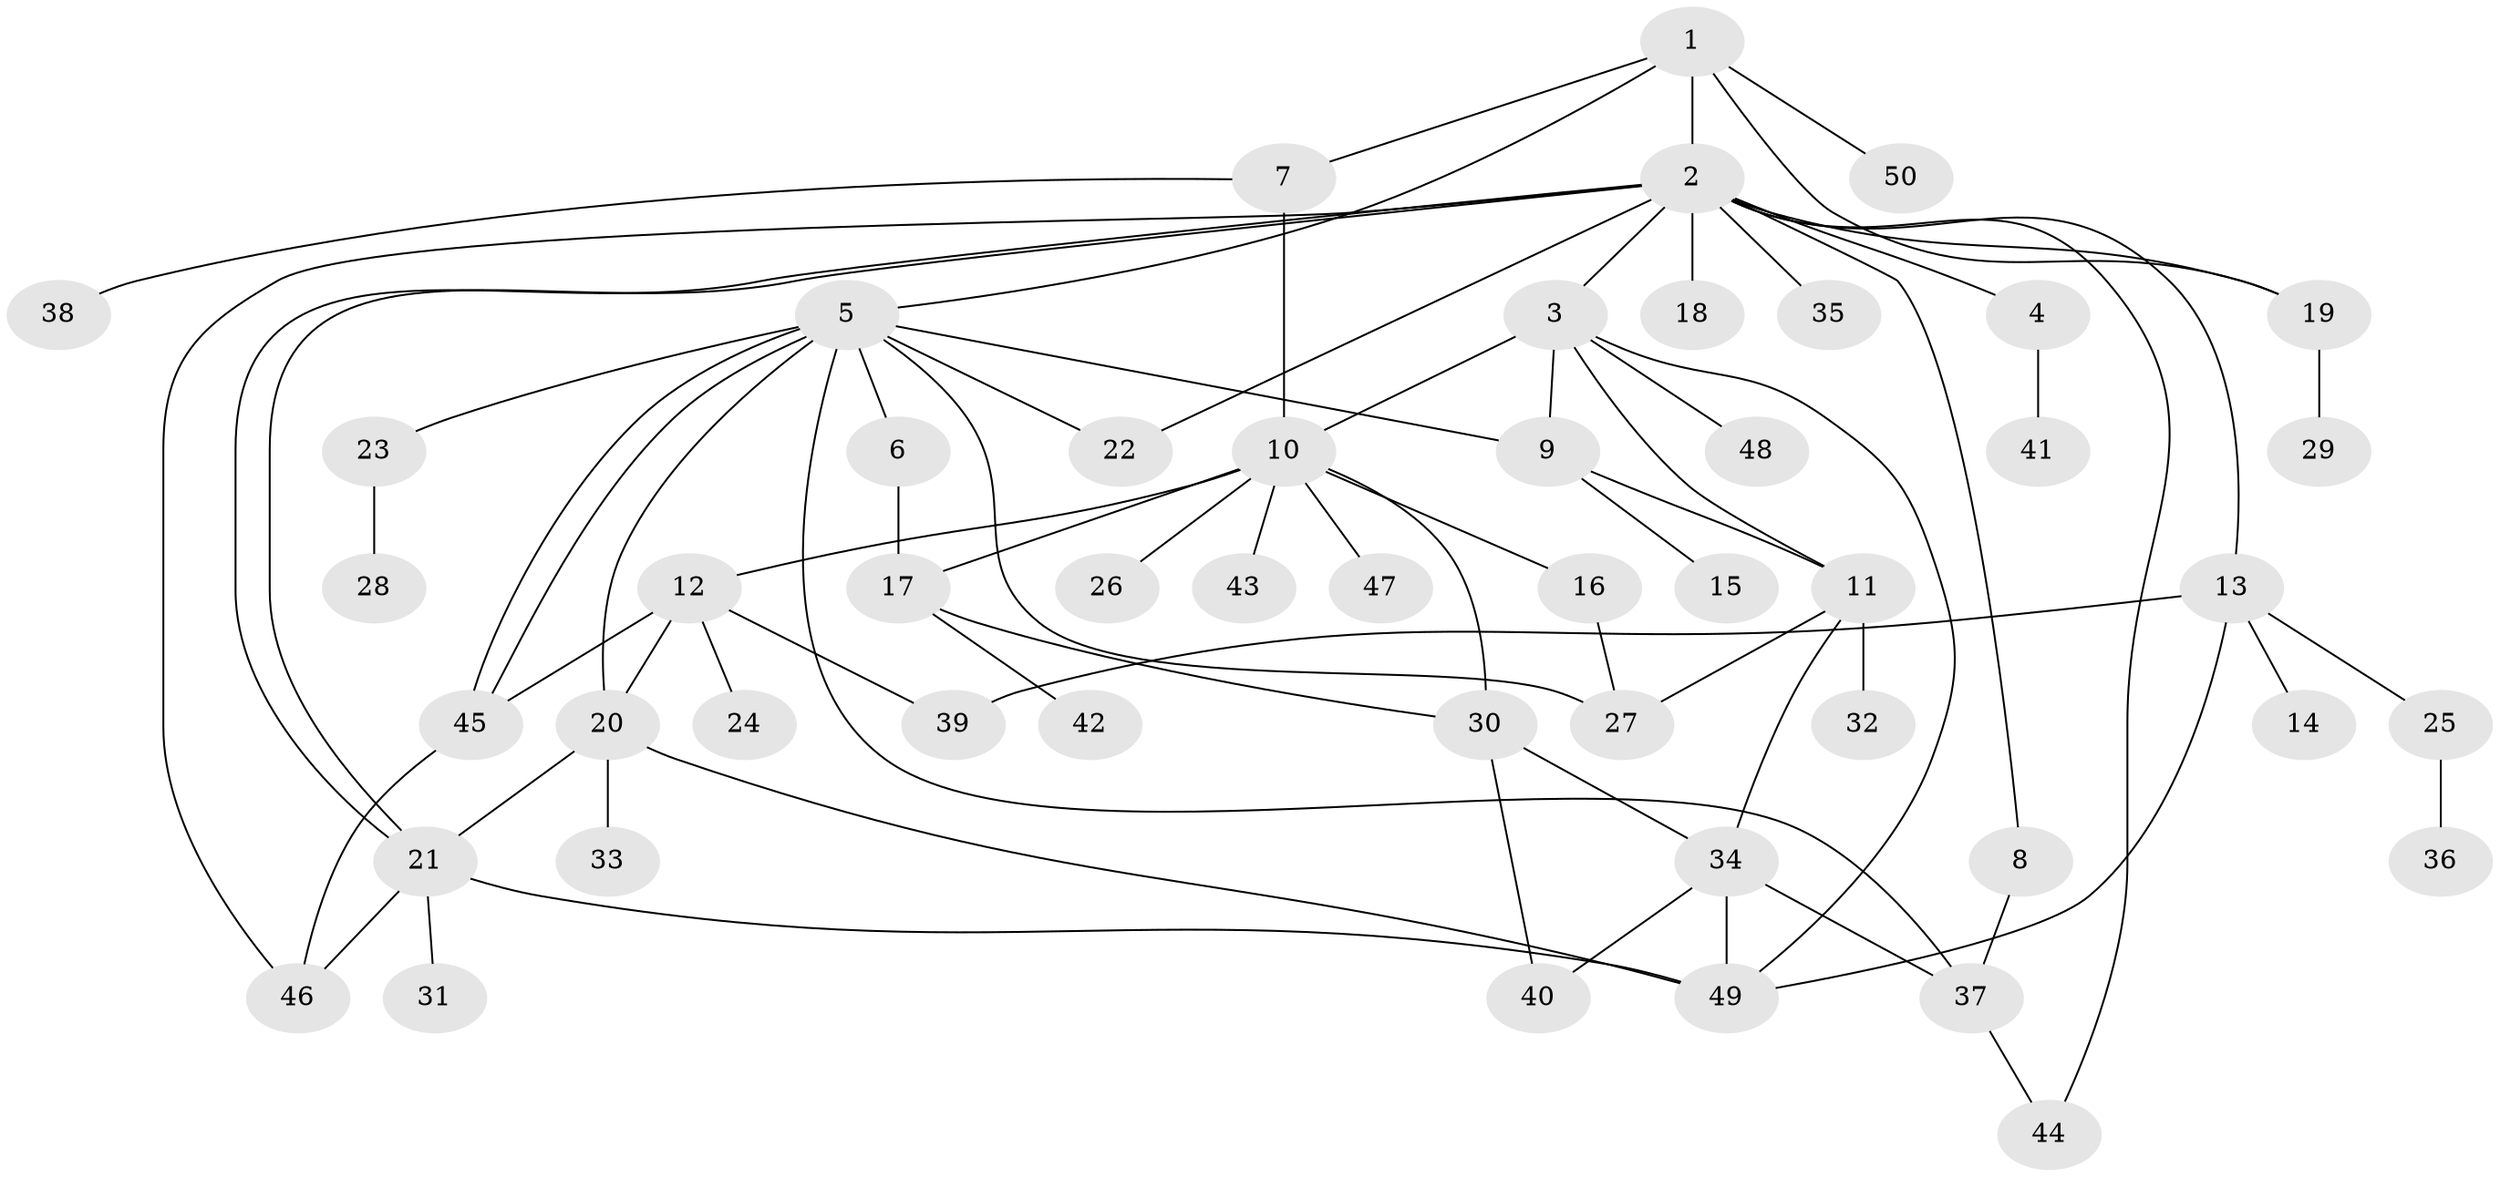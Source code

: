 // Generated by graph-tools (version 1.1) at 2025/48/03/09/25 04:48:39]
// undirected, 50 vertices, 75 edges
graph export_dot {
graph [start="1"]
  node [color=gray90,style=filled];
  1;
  2;
  3;
  4;
  5;
  6;
  7;
  8;
  9;
  10;
  11;
  12;
  13;
  14;
  15;
  16;
  17;
  18;
  19;
  20;
  21;
  22;
  23;
  24;
  25;
  26;
  27;
  28;
  29;
  30;
  31;
  32;
  33;
  34;
  35;
  36;
  37;
  38;
  39;
  40;
  41;
  42;
  43;
  44;
  45;
  46;
  47;
  48;
  49;
  50;
  1 -- 2;
  1 -- 5;
  1 -- 7;
  1 -- 19;
  1 -- 50;
  2 -- 3;
  2 -- 4;
  2 -- 8;
  2 -- 13;
  2 -- 18;
  2 -- 19;
  2 -- 21;
  2 -- 21;
  2 -- 22;
  2 -- 35;
  2 -- 44;
  2 -- 46;
  3 -- 9;
  3 -- 10;
  3 -- 11;
  3 -- 48;
  3 -- 49;
  4 -- 41;
  5 -- 6;
  5 -- 9;
  5 -- 20;
  5 -- 22;
  5 -- 23;
  5 -- 27;
  5 -- 37;
  5 -- 45;
  5 -- 45;
  6 -- 17;
  7 -- 10;
  7 -- 38;
  8 -- 37;
  9 -- 11;
  9 -- 15;
  10 -- 12;
  10 -- 16;
  10 -- 17;
  10 -- 26;
  10 -- 30;
  10 -- 43;
  10 -- 47;
  11 -- 27;
  11 -- 32;
  11 -- 34;
  12 -- 20;
  12 -- 24;
  12 -- 39;
  12 -- 45;
  13 -- 14;
  13 -- 25;
  13 -- 39;
  13 -- 49;
  16 -- 27;
  17 -- 30;
  17 -- 42;
  19 -- 29;
  20 -- 21;
  20 -- 33;
  20 -- 49;
  21 -- 31;
  21 -- 46;
  21 -- 49;
  23 -- 28;
  25 -- 36;
  30 -- 34;
  30 -- 40;
  34 -- 37;
  34 -- 40;
  34 -- 49;
  37 -- 44;
  45 -- 46;
}
